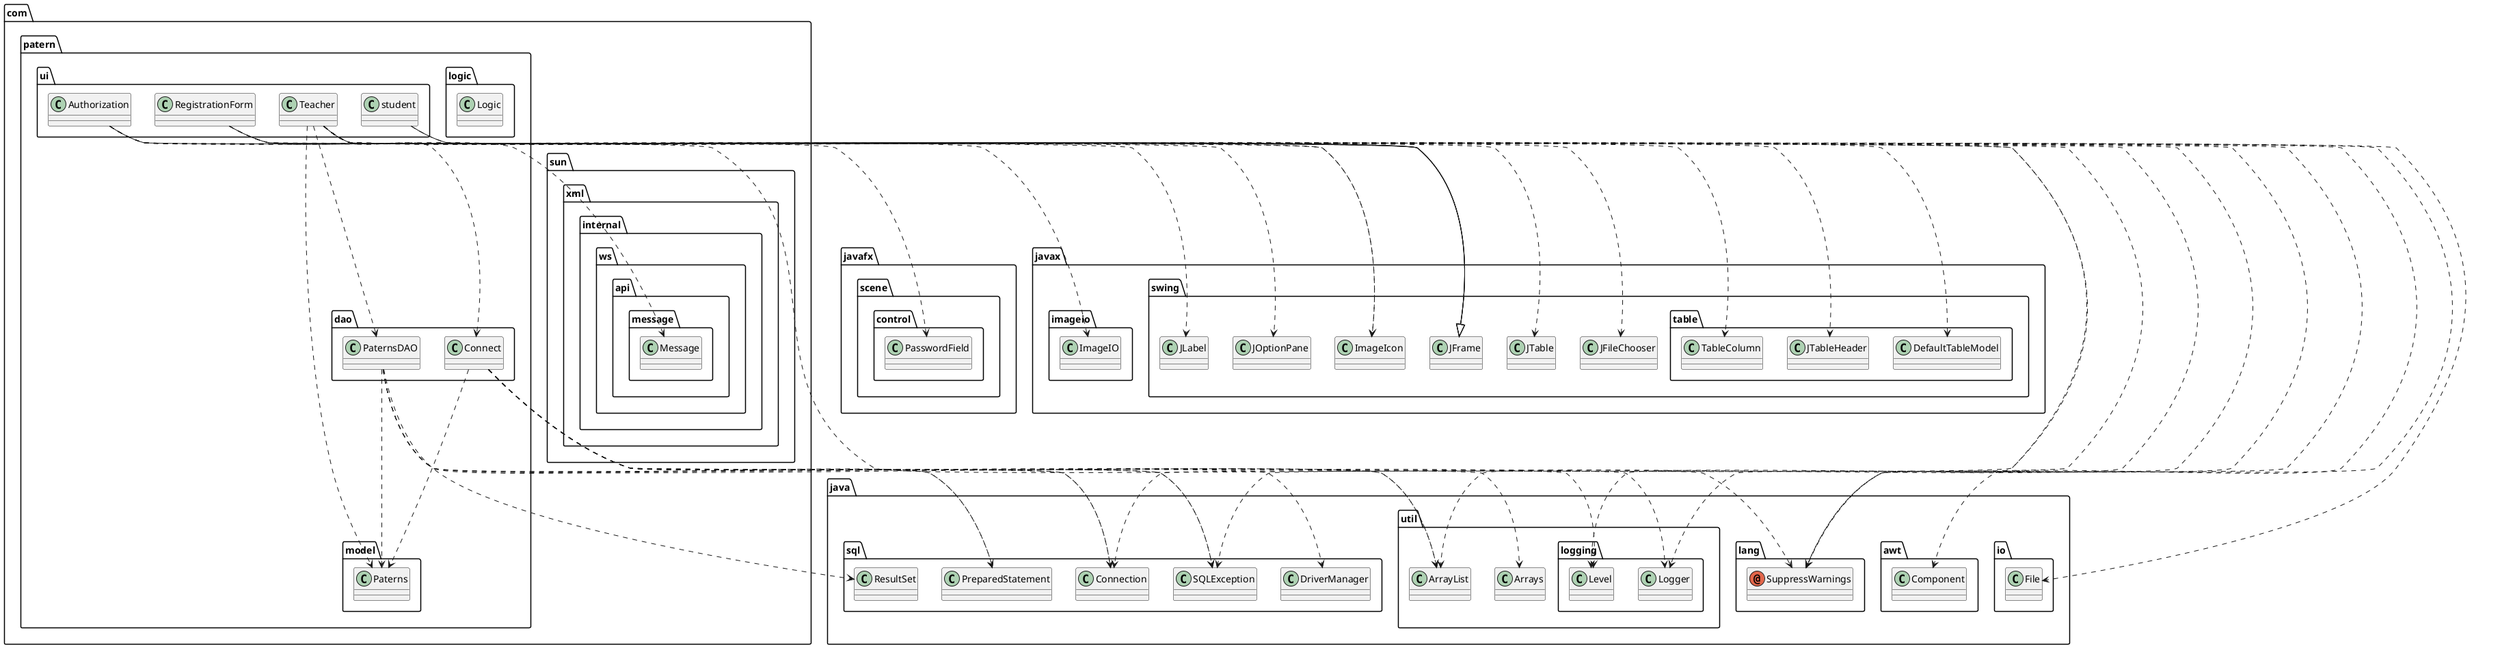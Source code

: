 @startuml
annotation java.lang.SuppressWarnings
class com.patern.dao.Connect
class com.patern.dao.PaternsDAO
class com.patern.logic.Logic
class com.patern.model.Paterns
class com.patern.ui.Authorization
class com.patern.ui.RegistrationForm
class com.patern.ui.Teacher
class com.patern.ui.student
class com.sun.xml.internal.ws.api.message.Message
class java.awt.Component
class java.io.File
class java.sql.Connection
class java.sql.DriverManager
class java.sql.PreparedStatement
class java.sql.ResultSet
class java.sql.SQLException
class java.util.ArrayList
class java.util.Arrays
class java.util.logging.Level
class java.util.logging.Logger
class javafx.scene.control.PasswordField
class javax.imageio.ImageIO
class javax.swing.ImageIcon
class javax.swing.JFileChooser
class javax.swing.JFrame
class javax.swing.JLabel
class javax.swing.JOptionPane
class javax.swing.JTable
class javax.swing.table.DefaultTableModel
class javax.swing.table.JTableHeader
class javax.swing.table.TableColumn
com.patern.dao.Connect ..> com.patern.model.Paterns
com.patern.dao.Connect ..> java.sql.Connection
com.patern.dao.Connect ..> java.sql.DriverManager
com.patern.dao.Connect ..> java.sql.PreparedStatement
com.patern.dao.Connect ..> java.sql.SQLException
com.patern.dao.Connect ..> java.util.ArrayList
com.patern.dao.Connect ..> java.util.Arrays
com.patern.dao.Connect ..> java.util.logging.Level
com.patern.dao.Connect ..> java.util.logging.Logger
com.patern.dao.PaternsDAO ..> com.patern.model.Paterns
com.patern.dao.PaternsDAO ..> java.sql.Connection
com.patern.dao.PaternsDAO ..> java.sql.PreparedStatement
com.patern.dao.PaternsDAO ..> java.sql.ResultSet
com.patern.dao.PaternsDAO ..> java.sql.SQLException
com.patern.dao.PaternsDAO ..> java.util.ArrayList
com.patern.ui.Authorization ..> java.lang.SuppressWarnings
com.patern.ui.Authorization ..> javafx.scene.control.PasswordField
com.patern.ui.Authorization ..> javax.imageio.ImageIO
com.patern.ui.Authorization ..> javax.swing.ImageIcon
com.patern.ui.Authorization --|> javax.swing.JFrame
com.patern.ui.Authorization ..> javax.swing.JLabel
com.patern.ui.RegistrationForm ..> java.lang.SuppressWarnings
com.patern.ui.RegistrationForm ..> com.sun.xml.internal.ws.api.message.Message
com.patern.ui.RegistrationForm --|> javax.swing.JFrame
com.patern.ui.RegistrationForm ..> javax.swing.JOptionPane
com.patern.ui.Teacher ..> java.lang.SuppressWarnings
com.patern.ui.Teacher ..> com.patern.dao.Connect
com.patern.ui.Teacher ..> com.patern.dao.PaternsDAO
com.patern.ui.Teacher ..> com.patern.model.Paterns
com.patern.ui.Teacher ..> java.awt.Component
com.patern.ui.Teacher ..> java.io.File
com.patern.ui.Teacher ..> java.sql.Connection
com.patern.ui.Teacher ..> java.sql.SQLException
com.patern.ui.Teacher ..> java.util.ArrayList
com.patern.ui.Teacher ..> java.util.logging.Level
com.patern.ui.Teacher ..> java.util.logging.Logger
com.patern.ui.Teacher ..> javax.swing.ImageIcon
com.patern.ui.Teacher ..> javax.swing.JFileChooser
com.patern.ui.Teacher --|> javax.swing.JFrame
com.patern.ui.Teacher ..> javax.swing.JTable
com.patern.ui.Teacher ..> javax.swing.table.DefaultTableModel
com.patern.ui.Teacher ..> javax.swing.table.JTableHeader
com.patern.ui.Teacher ..> javax.swing.table.TableColumn
com.patern.ui.student ..> java.lang.SuppressWarnings
com.patern.ui.student --|> javax.swing.JFrame
@enduml